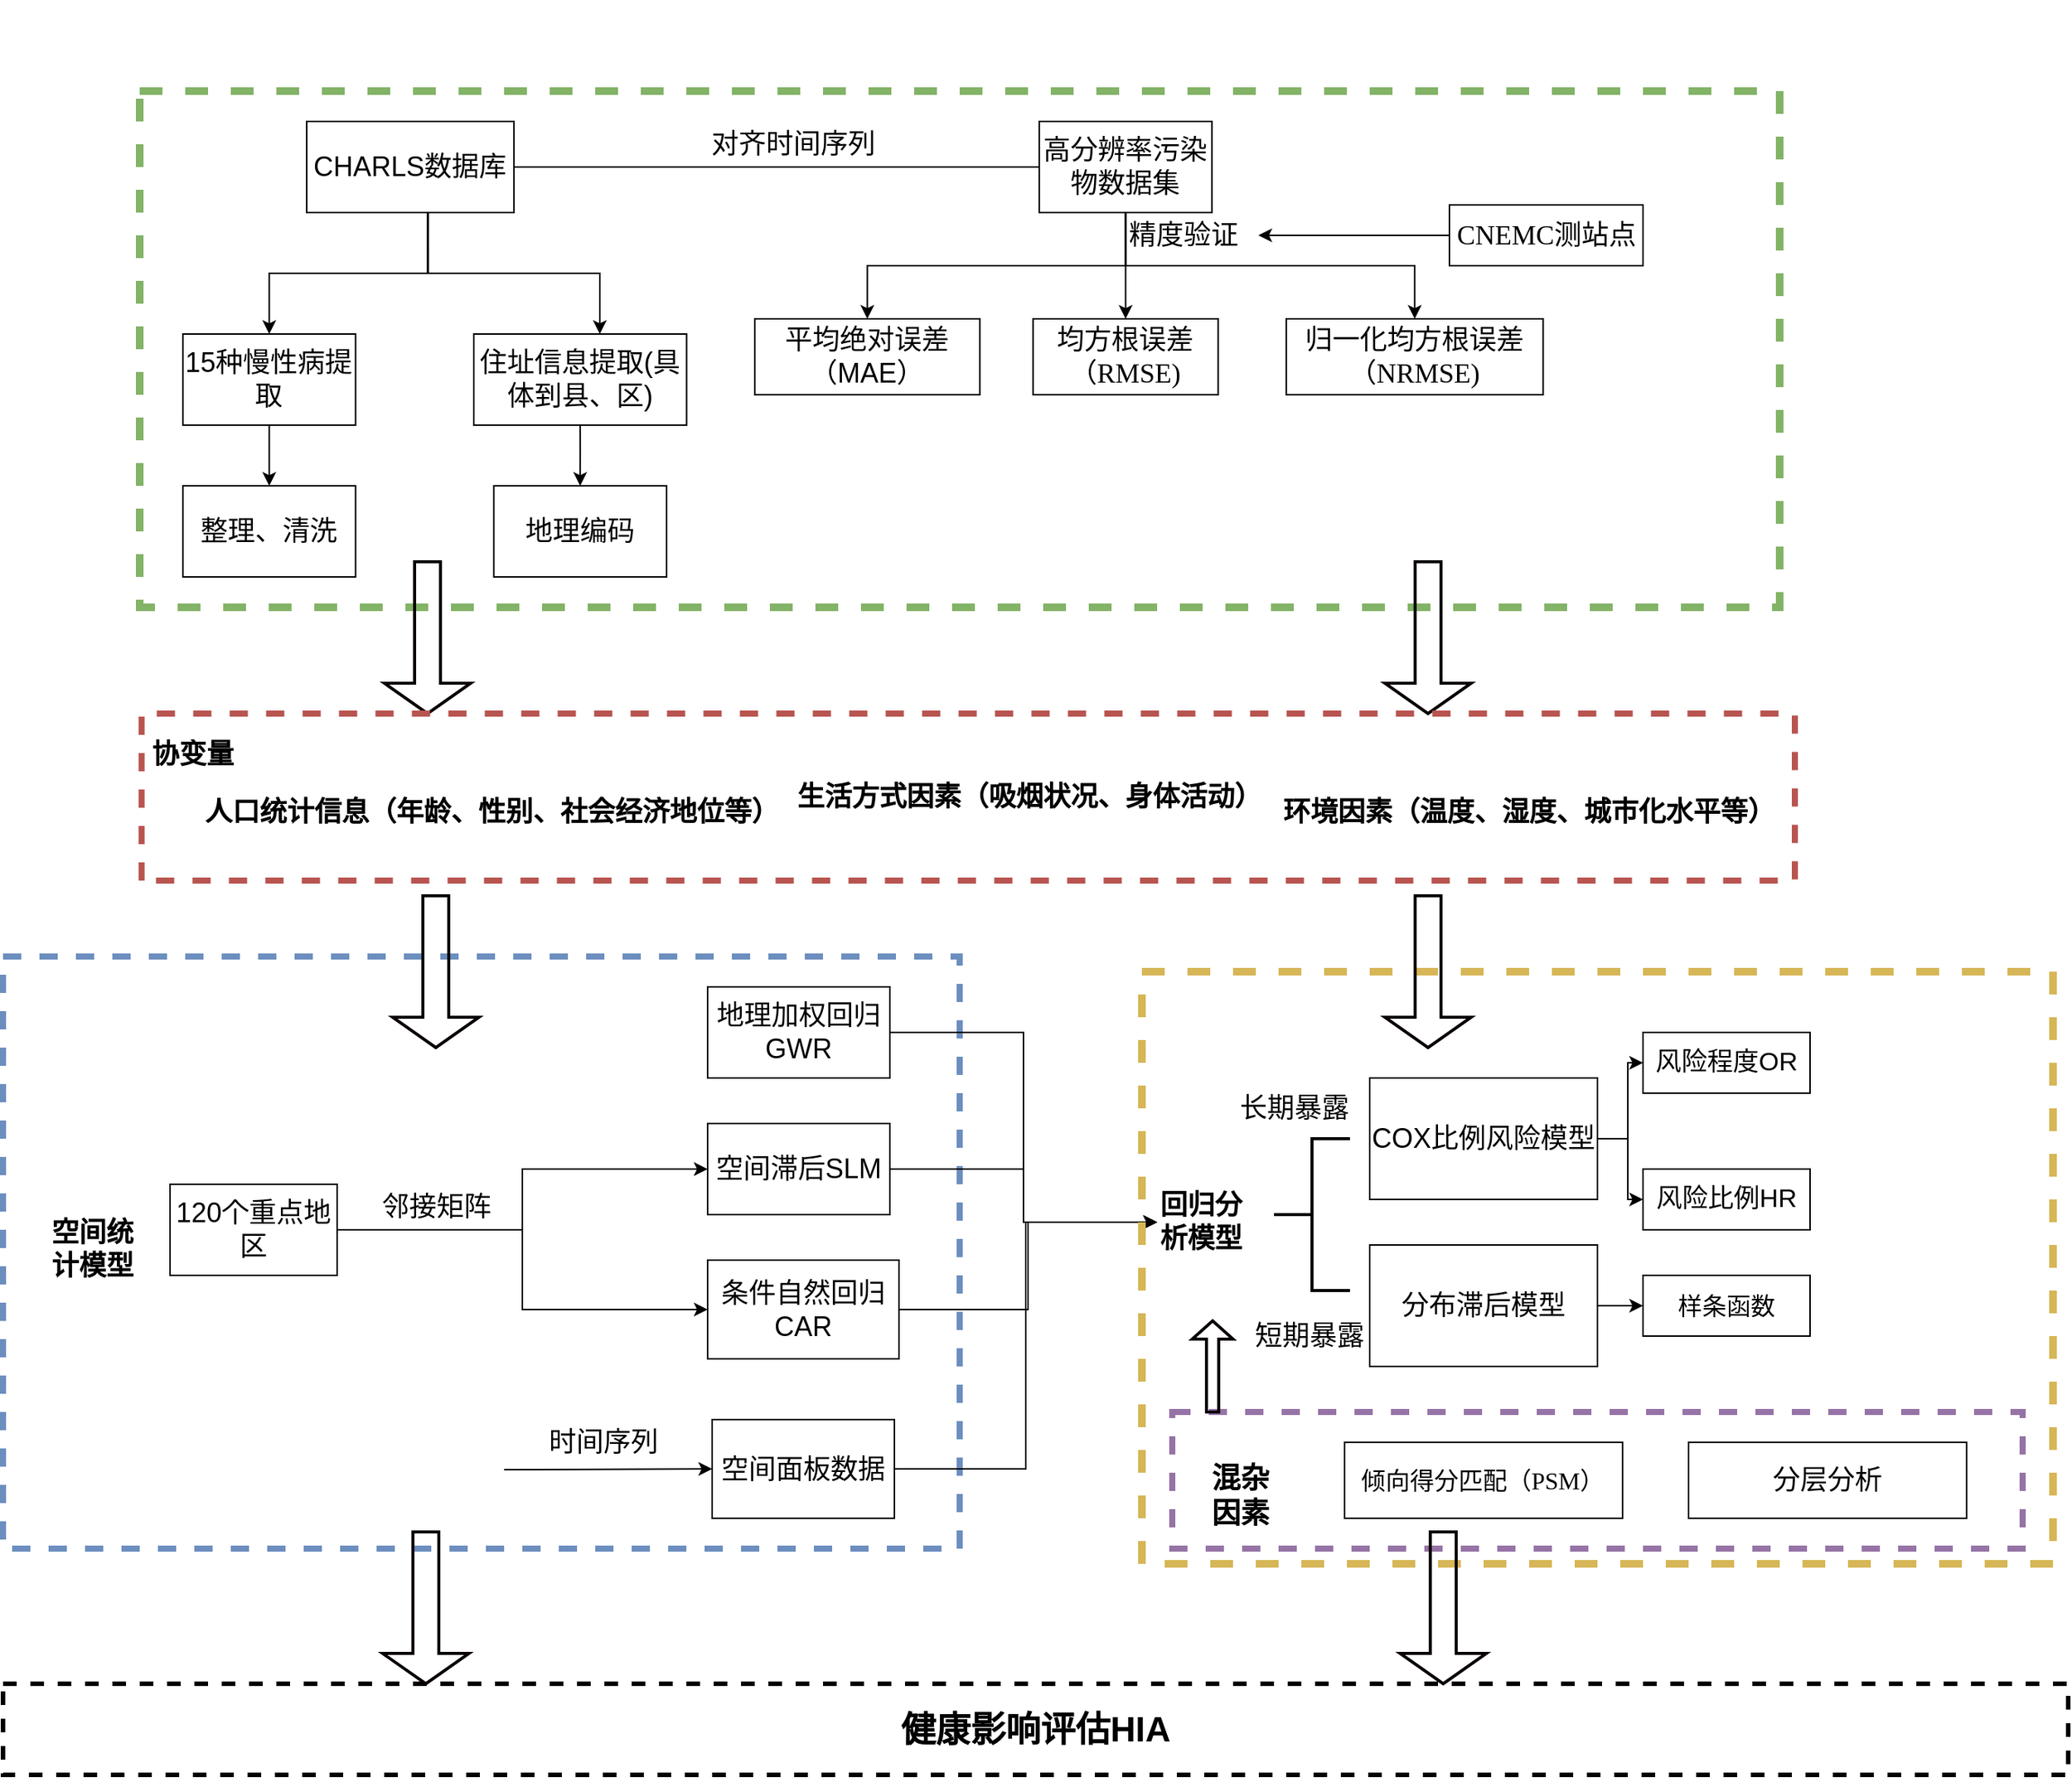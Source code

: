 <mxfile version="24.8.6">
  <diagram name="第 1 页" id="S4vARhh8KjMdQaPIsJIj">
    <mxGraphModel dx="2327" dy="757" grid="1" gridSize="10" guides="1" tooltips="1" connect="1" arrows="1" fold="1" page="1" pageScale="1" pageWidth="827" pageHeight="1169" math="0" shadow="0">
      <root>
        <mxCell id="0" />
        <mxCell id="1" parent="0" />
        <mxCell id="u7QFWZwP_d8b8XSbBpdV-61" value="" style="group;html=1;fontSize=18;" parent="1" vertex="1" connectable="0">
          <mxGeometry x="-30" y="60" width="1090" height="470" as="geometry" />
        </mxCell>
        <mxCell id="u7QFWZwP_d8b8XSbBpdV-58" value="" style="rounded=0;whiteSpace=wrap;html=1;dashed=1;fillColor=none;strokeColor=#82b366;movable=1;resizable=1;rotatable=1;deletable=1;editable=1;locked=0;connectable=1;fontSize=18;strokeWidth=5;" parent="u7QFWZwP_d8b8XSbBpdV-61" vertex="1">
          <mxGeometry y="60" width="1080" height="340" as="geometry" />
        </mxCell>
        <mxCell id="u7QFWZwP_d8b8XSbBpdV-6" style="edgeStyle=orthogonalEdgeStyle;rounded=0;orthogonalLoop=1;jettySize=auto;html=1;entryX=0.5;entryY=0;entryDx=0;entryDy=0;fontSize=18;exitX=0.583;exitY=1.004;exitDx=0;exitDy=0;exitPerimeter=0;" parent="u7QFWZwP_d8b8XSbBpdV-61" source="u7QFWZwP_d8b8XSbBpdV-1" target="u7QFWZwP_d8b8XSbBpdV-2" edge="1">
          <mxGeometry relative="1" as="geometry" />
        </mxCell>
        <mxCell id="u7QFWZwP_d8b8XSbBpdV-7" style="edgeStyle=orthogonalEdgeStyle;rounded=0;orthogonalLoop=1;jettySize=auto;html=1;fontSize=18;" parent="u7QFWZwP_d8b8XSbBpdV-61" source="u7QFWZwP_d8b8XSbBpdV-1" target="u7QFWZwP_d8b8XSbBpdV-3" edge="1">
          <mxGeometry relative="1" as="geometry">
            <Array as="points">
              <mxPoint x="190" y="180" />
              <mxPoint x="303" y="180" />
            </Array>
          </mxGeometry>
        </mxCell>
        <mxCell id="u7QFWZwP_d8b8XSbBpdV-1" value="CHARLS数据库" style="rounded=0;whiteSpace=wrap;html=1;fontSize=18;" parent="u7QFWZwP_d8b8XSbBpdV-61" vertex="1">
          <mxGeometry x="110" y="80" width="136.43" height="60" as="geometry" />
        </mxCell>
        <mxCell id="u7QFWZwP_d8b8XSbBpdV-9" style="edgeStyle=orthogonalEdgeStyle;rounded=0;orthogonalLoop=1;jettySize=auto;html=1;fontSize=18;" parent="u7QFWZwP_d8b8XSbBpdV-61" source="u7QFWZwP_d8b8XSbBpdV-2" target="u7QFWZwP_d8b8XSbBpdV-5" edge="1">
          <mxGeometry relative="1" as="geometry" />
        </mxCell>
        <mxCell id="u7QFWZwP_d8b8XSbBpdV-2" value="15种慢性病提取" style="rounded=0;whiteSpace=wrap;html=1;fontSize=18;" parent="u7QFWZwP_d8b8XSbBpdV-61" vertex="1">
          <mxGeometry x="28.435" y="220" width="113.739" height="60" as="geometry" />
        </mxCell>
        <mxCell id="u7QFWZwP_d8b8XSbBpdV-8" style="edgeStyle=orthogonalEdgeStyle;rounded=0;orthogonalLoop=1;jettySize=auto;html=1;exitX=0.5;exitY=1;exitDx=0;exitDy=0;fontSize=18;" parent="u7QFWZwP_d8b8XSbBpdV-61" source="u7QFWZwP_d8b8XSbBpdV-3" target="u7QFWZwP_d8b8XSbBpdV-4" edge="1">
          <mxGeometry relative="1" as="geometry" />
        </mxCell>
        <mxCell id="u7QFWZwP_d8b8XSbBpdV-3" value="住址信息提取(具体到县、区)" style="rounded=0;whiteSpace=wrap;html=1;fontSize=18;" parent="u7QFWZwP_d8b8XSbBpdV-61" vertex="1">
          <mxGeometry x="220" y="220" width="140.17" height="60" as="geometry" />
        </mxCell>
        <mxCell id="u7QFWZwP_d8b8XSbBpdV-4" value="地理编码" style="rounded=0;whiteSpace=wrap;html=1;fontSize=18;" parent="u7QFWZwP_d8b8XSbBpdV-61" vertex="1">
          <mxGeometry x="233.215" y="320" width="113.739" height="60" as="geometry" />
        </mxCell>
        <mxCell id="u7QFWZwP_d8b8XSbBpdV-5" value="整理、清洗" style="rounded=0;whiteSpace=wrap;html=1;fontSize=18;" parent="u7QFWZwP_d8b8XSbBpdV-61" vertex="1">
          <mxGeometry x="28.435" y="320" width="113.739" height="60" as="geometry" />
        </mxCell>
        <mxCell id="u7QFWZwP_d8b8XSbBpdV-18" style="edgeStyle=orthogonalEdgeStyle;rounded=0;orthogonalLoop=1;jettySize=auto;html=1;exitX=0.5;exitY=1;exitDx=0;exitDy=0;entryX=0.5;entryY=0;entryDx=0;entryDy=0;fontSize=18;" parent="u7QFWZwP_d8b8XSbBpdV-61" source="u7QFWZwP_d8b8XSbBpdV-10" target="u7QFWZwP_d8b8XSbBpdV-13" edge="1">
          <mxGeometry relative="1" as="geometry" />
        </mxCell>
        <mxCell id="u7QFWZwP_d8b8XSbBpdV-19" style="edgeStyle=orthogonalEdgeStyle;rounded=0;orthogonalLoop=1;jettySize=auto;html=1;exitX=0.5;exitY=1;exitDx=0;exitDy=0;entryX=0.5;entryY=0;entryDx=0;entryDy=0;fontSize=18;" parent="u7QFWZwP_d8b8XSbBpdV-61" source="u7QFWZwP_d8b8XSbBpdV-10" target="u7QFWZwP_d8b8XSbBpdV-16" edge="1">
          <mxGeometry relative="1" as="geometry" />
        </mxCell>
        <mxCell id="u7QFWZwP_d8b8XSbBpdV-20" style="edgeStyle=orthogonalEdgeStyle;rounded=0;orthogonalLoop=1;jettySize=auto;html=1;exitX=0.5;exitY=1;exitDx=0;exitDy=0;fontSize=18;" parent="u7QFWZwP_d8b8XSbBpdV-61" source="u7QFWZwP_d8b8XSbBpdV-10" target="u7QFWZwP_d8b8XSbBpdV-15" edge="1">
          <mxGeometry relative="1" as="geometry" />
        </mxCell>
        <mxCell id="u7QFWZwP_d8b8XSbBpdV-10" value="高分辨率污染物数据集" style="rounded=0;whiteSpace=wrap;html=1;fontSize=18;" parent="u7QFWZwP_d8b8XSbBpdV-61" vertex="1">
          <mxGeometry x="592.391" y="80" width="113.739" height="60" as="geometry" />
        </mxCell>
        <mxCell id="u7QFWZwP_d8b8XSbBpdV-11" value="" style="endArrow=none;html=1;rounded=0;exitX=1;exitY=0.5;exitDx=0;exitDy=0;entryX=0;entryY=0.5;entryDx=0;entryDy=0;fontSize=18;" parent="u7QFWZwP_d8b8XSbBpdV-61" source="u7QFWZwP_d8b8XSbBpdV-1" target="u7QFWZwP_d8b8XSbBpdV-10" edge="1">
          <mxGeometry width="50" height="50" relative="1" as="geometry">
            <mxPoint x="312.783" y="120" as="sourcePoint" />
            <mxPoint x="360.174" y="70" as="targetPoint" />
          </mxGeometry>
        </mxCell>
        <mxCell id="u7QFWZwP_d8b8XSbBpdV-12" value="对齐时间序列" style="text;html=1;align=center;verticalAlign=middle;resizable=0;points=[];autosize=1;strokeColor=none;fillColor=none;fontSize=18;" parent="u7QFWZwP_d8b8XSbBpdV-61" vertex="1">
          <mxGeometry x="364.652" y="75" width="130" height="40" as="geometry" />
        </mxCell>
        <mxCell id="u7QFWZwP_d8b8XSbBpdV-13" value="平均绝对误差（MAE）" style="rounded=0;whiteSpace=wrap;html=1;fontSize=18;" parent="u7QFWZwP_d8b8XSbBpdV-61" vertex="1">
          <mxGeometry x="405.09" y="210" width="148.17" height="50" as="geometry" />
        </mxCell>
        <mxCell id="u7QFWZwP_d8b8XSbBpdV-15" value="&lt;p style=&quot;font-size: 18px;&quot; class=&quot;MsoNormal&quot;&gt;&lt;span style=&quot;font-family: 宋体; font-size: 18px;&quot;&gt;&lt;font style=&quot;font-size: 18px;&quot; face=&quot;宋体&quot;&gt;归一化均方根误差&lt;/font&gt; &lt;font style=&quot;font-size: 18px;&quot; face=&quot;宋体&quot;&gt;（&lt;/font&gt;&lt;font style=&quot;font-size: 18px;&quot; face=&quot;Times New Roman&quot;&gt;NRMSE)&lt;/font&gt;&lt;/span&gt;&lt;/p&gt;" style="rounded=0;whiteSpace=wrap;html=1;fontSize=18;" parent="u7QFWZwP_d8b8XSbBpdV-61" vertex="1">
          <mxGeometry x="755.09" y="210" width="169.13" height="50" as="geometry" />
        </mxCell>
        <mxCell id="u7QFWZwP_d8b8XSbBpdV-16" value="&lt;p style=&quot;font-size: 18px;&quot; class=&quot;MsoNormal&quot;&gt;&lt;span style=&quot;font-family: 宋体; font-size: 18px;&quot;&gt;&lt;font style=&quot;font-size: 18px;&quot; face=&quot;宋体&quot;&gt;均方根误差&lt;/font&gt; &lt;font style=&quot;font-size: 18px;&quot; face=&quot;宋体&quot;&gt;（&lt;/font&gt;&lt;font style=&quot;font-size: 18px;&quot; face=&quot;Times New Roman&quot;&gt;RMSE)&lt;/font&gt;&lt;/span&gt;&lt;/p&gt;" style="rounded=0;whiteSpace=wrap;html=1;fontSize=18;" parent="u7QFWZwP_d8b8XSbBpdV-61" vertex="1">
          <mxGeometry x="588.31" y="210" width="121.91" height="50" as="geometry" />
        </mxCell>
        <mxCell id="u7QFWZwP_d8b8XSbBpdV-21" style="edgeStyle=orthogonalEdgeStyle;rounded=0;orthogonalLoop=1;jettySize=auto;html=1;fontSize=18;" parent="u7QFWZwP_d8b8XSbBpdV-61" source="u7QFWZwP_d8b8XSbBpdV-17" target="u7QFWZwP_d8b8XSbBpdV-22" edge="1">
          <mxGeometry relative="1" as="geometry">
            <mxPoint x="654" y="60" as="targetPoint" />
          </mxGeometry>
        </mxCell>
        <mxCell id="u7QFWZwP_d8b8XSbBpdV-17" value="&lt;p style=&quot;font-size: 18px;&quot; class=&quot;MsoNormal&quot;&gt;&lt;span style=&quot;font-family: 宋体; font-size: 18px;&quot;&gt;CNEMC测站点&lt;/span&gt;&lt;/p&gt;" style="rounded=0;whiteSpace=wrap;html=1;fontSize=18;" parent="u7QFWZwP_d8b8XSbBpdV-61" vertex="1">
          <mxGeometry x="862.52" y="135" width="127.48" height="40" as="geometry" />
        </mxCell>
        <mxCell id="u7QFWZwP_d8b8XSbBpdV-22" value="精度验证" style="text;html=1;align=center;verticalAlign=middle;resizable=0;points=[];autosize=1;strokeColor=none;fillColor=none;fontSize=18;" parent="u7QFWZwP_d8b8XSbBpdV-61" vertex="1">
          <mxGeometry x="636.678" y="135" width="100" height="40" as="geometry" />
        </mxCell>
        <mxCell id="u7QFWZwP_d8b8XSbBpdV-63" value="" style="shape=singleArrow;direction=south;whiteSpace=wrap;html=1;fillColor=none;strokeColor=#0A0000;fontSize=18;strokeWidth=2;align=center;verticalAlign=middle;fontFamily=Helvetica;fontColor=default;" parent="u7QFWZwP_d8b8XSbBpdV-61" vertex="1">
          <mxGeometry x="819.997" y="370" width="56.87" height="100" as="geometry" />
        </mxCell>
        <mxCell id="u7QFWZwP_d8b8XSbBpdV-70" value="" style="shape=singleArrow;direction=south;whiteSpace=wrap;html=1;fillColor=none;strokeColor=#0A0000;fontSize=18;strokeWidth=2;align=center;verticalAlign=middle;fontFamily=Helvetica;fontColor=default;" parent="u7QFWZwP_d8b8XSbBpdV-61" vertex="1">
          <mxGeometry x="161.127" y="370" width="56.87" height="100" as="geometry" />
        </mxCell>
        <mxCell id="MaR1eD7RPBaUpfUE0ZZK-1" value="" style="group;fillColor=none;" vertex="1" connectable="0" parent="1">
          <mxGeometry x="-120.0" y="690" width="630" height="390" as="geometry" />
        </mxCell>
        <mxCell id="u7QFWZwP_d8b8XSbBpdV-59" value="" style="rounded=0;whiteSpace=wrap;html=1;dashed=1;fillColor=none;strokeColor=#6c8ebf;movable=1;resizable=1;rotatable=1;deletable=1;editable=1;locked=0;connectable=1;fontSize=18;strokeWidth=4;" parent="MaR1eD7RPBaUpfUE0ZZK-1" vertex="1">
          <mxGeometry width="630" height="390" as="geometry" />
        </mxCell>
        <mxCell id="u7QFWZwP_d8b8XSbBpdV-24" value="地理加权回归GWR" style="whiteSpace=wrap;html=1;fontSize=18;" parent="MaR1eD7RPBaUpfUE0ZZK-1" vertex="1">
          <mxGeometry x="464" y="20" width="120" height="60" as="geometry" />
        </mxCell>
        <mxCell id="u7QFWZwP_d8b8XSbBpdV-25" value="条件自然回归CAR" style="whiteSpace=wrap;html=1;strokeColor=default;align=center;verticalAlign=middle;fontFamily=Helvetica;fontSize=18;fontColor=default;fillColor=default;" parent="MaR1eD7RPBaUpfUE0ZZK-1" vertex="1">
          <mxGeometry x="464" y="200" width="126" height="65" as="geometry" />
        </mxCell>
        <mxCell id="u7QFWZwP_d8b8XSbBpdV-29" value="空间面板数据" style="whiteSpace=wrap;html=1;fontSize=18;" parent="MaR1eD7RPBaUpfUE0ZZK-1" vertex="1">
          <mxGeometry x="467" y="305" width="120" height="65" as="geometry" />
        </mxCell>
        <mxCell id="u7QFWZwP_d8b8XSbBpdV-39" style="edgeStyle=orthogonalEdgeStyle;rounded=0;orthogonalLoop=1;jettySize=auto;html=1;entryX=0;entryY=0.5;entryDx=0;entryDy=0;fontSize=18;" parent="MaR1eD7RPBaUpfUE0ZZK-1" source="u7QFWZwP_d8b8XSbBpdV-30" target="u7QFWZwP_d8b8XSbBpdV-26" edge="1">
          <mxGeometry relative="1" as="geometry" />
        </mxCell>
        <mxCell id="u7QFWZwP_d8b8XSbBpdV-40" style="edgeStyle=orthogonalEdgeStyle;rounded=0;orthogonalLoop=1;jettySize=auto;html=1;exitX=1;exitY=0.5;exitDx=0;exitDy=0;entryX=0;entryY=0.5;entryDx=0;entryDy=0;fontSize=18;" parent="MaR1eD7RPBaUpfUE0ZZK-1" source="u7QFWZwP_d8b8XSbBpdV-30" target="u7QFWZwP_d8b8XSbBpdV-25" edge="1">
          <mxGeometry relative="1" as="geometry" />
        </mxCell>
        <mxCell id="u7QFWZwP_d8b8XSbBpdV-30" value="120个重点地区" style="whiteSpace=wrap;html=1;rounded=0;strokeColor=default;align=center;verticalAlign=middle;fontFamily=Helvetica;fontSize=18;fontColor=default;fillColor=default;" parent="MaR1eD7RPBaUpfUE0ZZK-1" vertex="1">
          <mxGeometry x="110" y="150" width="110" height="60" as="geometry" />
        </mxCell>
        <mxCell id="u7QFWZwP_d8b8XSbBpdV-33" value="邻接矩阵" style="text;html=1;align=center;verticalAlign=middle;resizable=0;points=[];autosize=1;strokeColor=none;fillColor=none;fontSize=18;" parent="MaR1eD7RPBaUpfUE0ZZK-1" vertex="1">
          <mxGeometry x="235" y="145" width="100" height="40" as="geometry" />
        </mxCell>
        <mxCell id="u7QFWZwP_d8b8XSbBpdV-26" value="空间滞后SLM" style="whiteSpace=wrap;html=1;fontSize=18;" parent="MaR1eD7RPBaUpfUE0ZZK-1" vertex="1">
          <mxGeometry x="464" y="110" width="120" height="60" as="geometry" />
        </mxCell>
        <mxCell id="u7QFWZwP_d8b8XSbBpdV-48" value="" style="endArrow=classic;html=1;rounded=0;entryX=0;entryY=0.5;entryDx=0;entryDy=0;fontSize=18;" parent="MaR1eD7RPBaUpfUE0ZZK-1" target="u7QFWZwP_d8b8XSbBpdV-29" edge="1">
          <mxGeometry width="50" height="50" relative="1" as="geometry">
            <mxPoint x="330" y="338" as="sourcePoint" />
            <mxPoint x="420" y="265" as="targetPoint" />
          </mxGeometry>
        </mxCell>
        <mxCell id="u7QFWZwP_d8b8XSbBpdV-49" value="&lt;font style=&quot;font-size: 18px;&quot;&gt;时间序列&lt;/font&gt;" style="text;html=1;align=center;verticalAlign=middle;resizable=0;points=[];autosize=1;strokeColor=none;fillColor=none;fontSize=18;" parent="MaR1eD7RPBaUpfUE0ZZK-1" vertex="1">
          <mxGeometry x="345" y="300" width="100" height="40" as="geometry" />
        </mxCell>
        <mxCell id="u7QFWZwP_d8b8XSbBpdV-65" value="&lt;h1 style=&quot;font-size: 18px;&quot;&gt;&lt;b style=&quot;font-size: 18px;&quot;&gt;&lt;span style=&quot;font-family: 宋体; font-size: 18px;&quot;&gt;&lt;font style=&quot;font-size: 18px;&quot;&gt;空间统计模型&lt;/font&gt;&lt;/span&gt;&lt;/b&gt;&lt;/h1&gt;" style="text;html=1;align=left;verticalAlign=middle;rounded=0;fontSize=18;whiteSpace=wrap;" parent="MaR1eD7RPBaUpfUE0ZZK-1" vertex="1">
          <mxGeometry x="30" y="100" width="60" height="185" as="geometry" />
        </mxCell>
        <mxCell id="MaR1eD7RPBaUpfUE0ZZK-8" value="" style="shape=singleArrow;direction=south;whiteSpace=wrap;html=1;fillColor=none;strokeColor=#0A0000;fontSize=18;strokeWidth=2;" vertex="1" parent="MaR1eD7RPBaUpfUE0ZZK-1">
          <mxGeometry x="256.567" y="-40" width="56.87" height="100" as="geometry" />
        </mxCell>
        <mxCell id="MaR1eD7RPBaUpfUE0ZZK-3" value="" style="group;dashed=1;" vertex="1" connectable="0" parent="1">
          <mxGeometry x="-28.755" y="530.005" width="1088.75" height="110.0" as="geometry" />
        </mxCell>
        <mxCell id="u7QFWZwP_d8b8XSbBpdV-43" value="" style="rounded=0;whiteSpace=wrap;html=1;fillColor=none;strokeColor=#b85450;rotation=-90;dashed=1;fontSize=18;strokeWidth=4;" parent="MaR1eD7RPBaUpfUE0ZZK-3" vertex="1">
          <mxGeometry x="489.375" y="-489.375" width="110" height="1088.75" as="geometry" />
        </mxCell>
        <mxCell id="u7QFWZwP_d8b8XSbBpdV-44" value="&lt;h1 style=&quot;margin-top: 0px; font-size: 18px;&quot;&gt;协变量&lt;/h1&gt;&lt;h3 style=&quot;font-size: 18px;&quot;&gt;&lt;br style=&quot;font-size: 18px;&quot;&gt;&lt;/h3&gt;" style="text;html=1;whiteSpace=wrap;overflow=hidden;rounded=0;fontSize=18;" parent="MaR1eD7RPBaUpfUE0ZZK-3" vertex="1">
          <mxGeometry x="4.995" y="9.995" width="75.09" height="40" as="geometry" />
        </mxCell>
        <mxCell id="u7QFWZwP_d8b8XSbBpdV-71" value="&lt;h3 style=&quot;forced-color-adjust: none; color: rgb(0, 0, 0); font-family: Helvetica; font-style: normal; font-variant-ligatures: normal; font-variant-caps: normal; letter-spacing: normal; orphans: 2; text-align: left; text-indent: 0px; text-transform: none; widows: 2; word-spacing: 0px; -webkit-text-stroke-width: 0px; white-space: normal; text-decoration-thickness: initial; text-decoration-style: initial; text-decoration-color: initial; font-size: 18px;&quot;&gt;&lt;span style=&quot;forced-color-adjust: none; font-size: 18px;&quot;&gt;&lt;font style=&quot;font-size: 18px;&quot;&gt;人口统计信息（年龄、性别、社会经济地位等）&lt;/font&gt;&lt;/span&gt;&lt;/h3&gt;" style="text;html=1;fontSize=18;labelBackgroundColor=default;whiteSpace=wrap;fillColor=none;strokeColor=none;" parent="MaR1eD7RPBaUpfUE0ZZK-3" vertex="1">
          <mxGeometry x="40.085" y="29.995" width="470" height="70" as="geometry" />
        </mxCell>
        <mxCell id="u7QFWZwP_d8b8XSbBpdV-72" value="&lt;h3 style=&quot;forced-color-adjust: none; color: rgb(0, 0, 0); font-family: Helvetica; font-style: normal; font-variant-ligatures: normal; font-variant-caps: normal; letter-spacing: normal; orphans: 2; text-align: left; text-indent: 0px; text-transform: none; widows: 2; word-spacing: 0px; -webkit-text-stroke-width: 0px; white-space: normal; text-decoration-thickness: initial; text-decoration-style: initial; text-decoration-color: initial; font-size: 18px;&quot;&gt;&lt;font style=&quot;forced-color-adjust: none; font-size: 18px;&quot;&gt;生活方式因素（吸烟状况、身体活动）&lt;/font&gt;&lt;/h3&gt;" style="text;whiteSpace=wrap;html=1;fontSize=18;labelBackgroundColor=default;" parent="MaR1eD7RPBaUpfUE0ZZK-3" vertex="1">
          <mxGeometry x="430.085" y="20.005" width="300" height="70" as="geometry" />
        </mxCell>
        <mxCell id="u7QFWZwP_d8b8XSbBpdV-73" value="&lt;h3 style=&quot;forced-color-adjust: none; color: rgb(0, 0, 0); font-family: Helvetica; font-style: normal; font-variant-ligatures: normal; font-variant-caps: normal; letter-spacing: normal; orphans: 2; text-align: left; text-indent: 0px; text-transform: none; widows: 2; word-spacing: 0px; -webkit-text-stroke-width: 0px; white-space: normal; text-decoration-thickness: initial; text-decoration-style: initial; text-decoration-color: initial; font-size: 18px;&quot;&gt;&lt;font style=&quot;forced-color-adjust: none; font-size: 18px;&quot;&gt;环境因素（温度、湿度、城市化水平等）&lt;/font&gt;&lt;/h3&gt;" style="text;whiteSpace=wrap;html=1;fontSize=18;labelBackgroundColor=default;" parent="MaR1eD7RPBaUpfUE0ZZK-3" vertex="1">
          <mxGeometry x="750.085" y="29.995" width="330" height="70" as="geometry" />
        </mxCell>
        <mxCell id="MaR1eD7RPBaUpfUE0ZZK-4" style="edgeStyle=orthogonalEdgeStyle;rounded=0;orthogonalLoop=1;jettySize=auto;html=1;exitX=1;exitY=0.5;exitDx=0;exitDy=0;" edge="1" parent="1" source="u7QFWZwP_d8b8XSbBpdV-24" target="u7QFWZwP_d8b8XSbBpdV-67">
          <mxGeometry relative="1" as="geometry" />
        </mxCell>
        <mxCell id="MaR1eD7RPBaUpfUE0ZZK-5" style="edgeStyle=orthogonalEdgeStyle;rounded=0;orthogonalLoop=1;jettySize=auto;html=1;exitX=1;exitY=0.5;exitDx=0;exitDy=0;entryX=0;entryY=0.5;entryDx=0;entryDy=0;" edge="1" parent="1" source="u7QFWZwP_d8b8XSbBpdV-26" target="u7QFWZwP_d8b8XSbBpdV-67">
          <mxGeometry relative="1" as="geometry" />
        </mxCell>
        <mxCell id="MaR1eD7RPBaUpfUE0ZZK-6" style="edgeStyle=orthogonalEdgeStyle;rounded=0;orthogonalLoop=1;jettySize=auto;html=1;exitX=1;exitY=0.5;exitDx=0;exitDy=0;" edge="1" parent="1" source="u7QFWZwP_d8b8XSbBpdV-25" target="u7QFWZwP_d8b8XSbBpdV-67">
          <mxGeometry relative="1" as="geometry" />
        </mxCell>
        <mxCell id="MaR1eD7RPBaUpfUE0ZZK-7" style="edgeStyle=orthogonalEdgeStyle;rounded=0;orthogonalLoop=1;jettySize=auto;html=1;exitX=1;exitY=0.5;exitDx=0;exitDy=0;entryX=0;entryY=0.5;entryDx=0;entryDy=0;" edge="1" parent="1" source="u7QFWZwP_d8b8XSbBpdV-29" target="u7QFWZwP_d8b8XSbBpdV-67">
          <mxGeometry relative="1" as="geometry" />
        </mxCell>
        <mxCell id="MaR1eD7RPBaUpfUE0ZZK-26" value="&lt;p style=&quot;font-size: 23px;&quot; class=&quot;MsoNormal&quot;&gt;&lt;b&gt;&lt;span style=&quot;font-family: 宋体;&quot;&gt;&lt;font style=&quot;font-size: 23px;&quot; face=&quot;宋体&quot;&gt;健康影响评估&lt;/font&gt;&lt;/span&gt;HIA&lt;/b&gt;&lt;/p&gt;" style="rounded=0;whiteSpace=wrap;html=1;fillColor=none;dashed=1;strokeWidth=3;" vertex="1" parent="1">
          <mxGeometry x="-120" y="1169" width="1360" height="60" as="geometry" />
        </mxCell>
        <mxCell id="u7QFWZwP_d8b8XSbBpdV-60" value="" style="rounded=0;whiteSpace=wrap;html=1;fillColor=none;strokeColor=#d6b656;fontSize=18;strokeWidth=5;dashed=1;" parent="1" vertex="1">
          <mxGeometry x="630" y="700" width="600" height="390" as="geometry" />
        </mxCell>
        <mxCell id="MaR1eD7RPBaUpfUE0ZZK-15" style="edgeStyle=orthogonalEdgeStyle;rounded=0;orthogonalLoop=1;jettySize=auto;html=1;exitX=1;exitY=0.5;exitDx=0;exitDy=0;entryX=0;entryY=0.5;entryDx=0;entryDy=0;" edge="1" parent="1" source="u7QFWZwP_d8b8XSbBpdV-50" target="MaR1eD7RPBaUpfUE0ZZK-13">
          <mxGeometry relative="1" as="geometry" />
        </mxCell>
        <mxCell id="MaR1eD7RPBaUpfUE0ZZK-18" style="edgeStyle=orthogonalEdgeStyle;rounded=0;orthogonalLoop=1;jettySize=auto;html=1;exitX=1;exitY=0.5;exitDx=0;exitDy=0;" edge="1" parent="1" source="u7QFWZwP_d8b8XSbBpdV-50" target="MaR1eD7RPBaUpfUE0ZZK-17">
          <mxGeometry relative="1" as="geometry" />
        </mxCell>
        <mxCell id="u7QFWZwP_d8b8XSbBpdV-50" value="COX比例风险模型" style="whiteSpace=wrap;html=1;fontSize=18;" parent="1" vertex="1">
          <mxGeometry x="780" y="770" width="150" height="80" as="geometry" />
        </mxCell>
        <mxCell id="MaR1eD7RPBaUpfUE0ZZK-16" style="edgeStyle=orthogonalEdgeStyle;rounded=0;orthogonalLoop=1;jettySize=auto;html=1;exitX=1;exitY=0.5;exitDx=0;exitDy=0;entryX=0;entryY=0.5;entryDx=0;entryDy=0;" edge="1" parent="1" source="u7QFWZwP_d8b8XSbBpdV-52" target="MaR1eD7RPBaUpfUE0ZZK-14">
          <mxGeometry relative="1" as="geometry" />
        </mxCell>
        <mxCell id="u7QFWZwP_d8b8XSbBpdV-52" value="分布滞后模型" style="whiteSpace=wrap;html=1;fontSize=18;" parent="1" vertex="1">
          <mxGeometry x="780" y="880" width="150" height="80" as="geometry" />
        </mxCell>
        <mxCell id="u7QFWZwP_d8b8XSbBpdV-56" value="长期暴露" style="text;html=1;align=center;verticalAlign=middle;resizable=0;points=[];autosize=1;strokeColor=none;fillColor=none;fontSize=18;" parent="1" vertex="1">
          <mxGeometry x="680" y="770" width="100" height="40" as="geometry" />
        </mxCell>
        <mxCell id="u7QFWZwP_d8b8XSbBpdV-57" value="短期暴露" style="text;html=1;align=center;verticalAlign=middle;resizable=0;points=[];autosize=1;strokeColor=none;fillColor=none;fontSize=18;" parent="1" vertex="1">
          <mxGeometry x="690" y="920" width="100" height="40" as="geometry" />
        </mxCell>
        <mxCell id="u7QFWZwP_d8b8XSbBpdV-67" value="&lt;h1 style=&quot;font-size: 18px;&quot;&gt;&lt;b style=&quot;font-size: 18px;&quot;&gt;&lt;span style=&quot;font-family: 宋体; font-size: 18px;&quot;&gt;&lt;font style=&quot;font-size: 18px;&quot;&gt;回归分析模型&lt;/font&gt;&lt;/span&gt;&lt;/b&gt;&lt;/h1&gt;" style="text;html=1;align=left;verticalAlign=middle;whiteSpace=wrap;rounded=0;fontSize=18;" parent="1" vertex="1">
          <mxGeometry x="640" y="680" width="60" height="370" as="geometry" />
        </mxCell>
        <mxCell id="MaR1eD7RPBaUpfUE0ZZK-12" value="" style="strokeWidth=2;html=1;shape=mxgraph.flowchart.annotation_2;align=left;labelPosition=right;pointerEvents=1;" vertex="1" parent="1">
          <mxGeometry x="717" y="810" width="50" height="100" as="geometry" />
        </mxCell>
        <mxCell id="MaR1eD7RPBaUpfUE0ZZK-13" value="&lt;font style=&quot;font-size: 17px;&quot;&gt;风险程度OR&lt;/font&gt;" style="rounded=0;whiteSpace=wrap;html=1;" vertex="1" parent="1">
          <mxGeometry x="960" y="740" width="110" height="40" as="geometry" />
        </mxCell>
        <mxCell id="MaR1eD7RPBaUpfUE0ZZK-14" value="&lt;p class=&quot;MsoNormal&quot;&gt;&lt;span style=&quot;mso-spacerun:&#39;yes&#39;;font-family:宋体;mso-ascii-font-family:&#39;Times New Roman&#39;;&lt;br/&gt;mso-hansi-font-family:&#39;Times New Roman&#39;;font-size:12.0pt;&quot;&gt;&lt;font face=&quot;宋体&quot;&gt;样条函数&lt;/font&gt;&lt;/span&gt;&lt;/p&gt;" style="rounded=0;whiteSpace=wrap;html=1;" vertex="1" parent="1">
          <mxGeometry x="960" y="900" width="110" height="40" as="geometry" />
        </mxCell>
        <mxCell id="MaR1eD7RPBaUpfUE0ZZK-17" value="&lt;font style=&quot;font-size: 17px;&quot;&gt;风险比例HR&lt;/font&gt;" style="rounded=0;whiteSpace=wrap;html=1;" vertex="1" parent="1">
          <mxGeometry x="960" y="830" width="110" height="40" as="geometry" />
        </mxCell>
        <mxCell id="MaR1eD7RPBaUpfUE0ZZK-19" value="" style="rounded=0;whiteSpace=wrap;html=1;fillColor=none;dashed=1;strokeWidth=4;strokeColor=#9673a6;" vertex="1" parent="1">
          <mxGeometry x="650" y="990" width="560" height="90" as="geometry" />
        </mxCell>
        <mxCell id="MaR1eD7RPBaUpfUE0ZZK-20" value="&lt;p class=&quot;MsoNormal&quot;&gt;&lt;span style=&quot;mso-spacerun:&#39;yes&#39;;font-family:宋体;mso-ascii-font-family:&#39;Times New Roman&#39;;&lt;br/&gt;mso-hansi-font-family:&#39;Times New Roman&#39;;mso-bidi-font-family:&#39;Times New Roman&#39;;font-size:12.0pt;&quot;&gt;&lt;font face=&quot;宋体&quot;&gt;倾向得分匹配（&lt;/font&gt;&lt;font face=&quot;Times New Roman&quot;&gt;PSM&lt;/font&gt;&lt;font face=&quot;宋体&quot;&gt;）&lt;/font&gt;&lt;/span&gt;&lt;/p&gt;" style="whiteSpace=wrap;html=1;fontSize=18;" vertex="1" parent="1">
          <mxGeometry x="763.44" y="1010" width="183.13" height="50" as="geometry" />
        </mxCell>
        <mxCell id="MaR1eD7RPBaUpfUE0ZZK-21" value="分层分析" style="whiteSpace=wrap;html=1;fontSize=18;" vertex="1" parent="1">
          <mxGeometry x="990" y="1010" width="183.13" height="50" as="geometry" />
        </mxCell>
        <mxCell id="MaR1eD7RPBaUpfUE0ZZK-23" value="&lt;font style=&quot;font-size: 19px;&quot;&gt;&lt;b&gt;混杂因素&lt;/b&gt;&lt;/font&gt;" style="text;html=1;align=center;verticalAlign=middle;whiteSpace=wrap;rounded=0;" vertex="1" parent="1">
          <mxGeometry x="670" y="1030" width="50" height="30" as="geometry" />
        </mxCell>
        <mxCell id="MaR1eD7RPBaUpfUE0ZZK-24" value="" style="shape=singleArrow;direction=south;whiteSpace=wrap;html=1;fillColor=none;strokeColor=#0A0000;fontSize=18;rotation=-180;strokeWidth=2;align=center;verticalAlign=middle;fontFamily=Helvetica;fontColor=default;" vertex="1" parent="1">
          <mxGeometry x="663.13" y="930" width="26.87" height="60" as="geometry" />
        </mxCell>
        <mxCell id="MaR1eD7RPBaUpfUE0ZZK-9" value="" style="shape=singleArrow;direction=south;whiteSpace=wrap;html=1;fillColor=none;strokeColor=#0A0000;fontSize=18;strokeWidth=2;align=center;verticalAlign=middle;fontFamily=Helvetica;fontColor=default;" vertex="1" parent="1">
          <mxGeometry x="789.997" y="650" width="56.87" height="100" as="geometry" />
        </mxCell>
        <mxCell id="MaR1eD7RPBaUpfUE0ZZK-27" value="" style="shape=singleArrow;direction=south;whiteSpace=wrap;html=1;fillColor=none;strokeColor=#0A0000;fontSize=18;strokeWidth=2;align=center;verticalAlign=middle;fontFamily=Helvetica;fontColor=default;" vertex="1" parent="1">
          <mxGeometry x="799.997" y="1069" width="56.87" height="100" as="geometry" />
        </mxCell>
        <mxCell id="MaR1eD7RPBaUpfUE0ZZK-28" value="" style="shape=singleArrow;direction=south;whiteSpace=wrap;html=1;fillColor=none;strokeColor=#0A0000;fontSize=18;strokeWidth=2;align=center;verticalAlign=middle;fontFamily=Helvetica;fontColor=default;" vertex="1" parent="1">
          <mxGeometry x="129.997" y="1069" width="56.87" height="100" as="geometry" />
        </mxCell>
      </root>
    </mxGraphModel>
  </diagram>
</mxfile>
